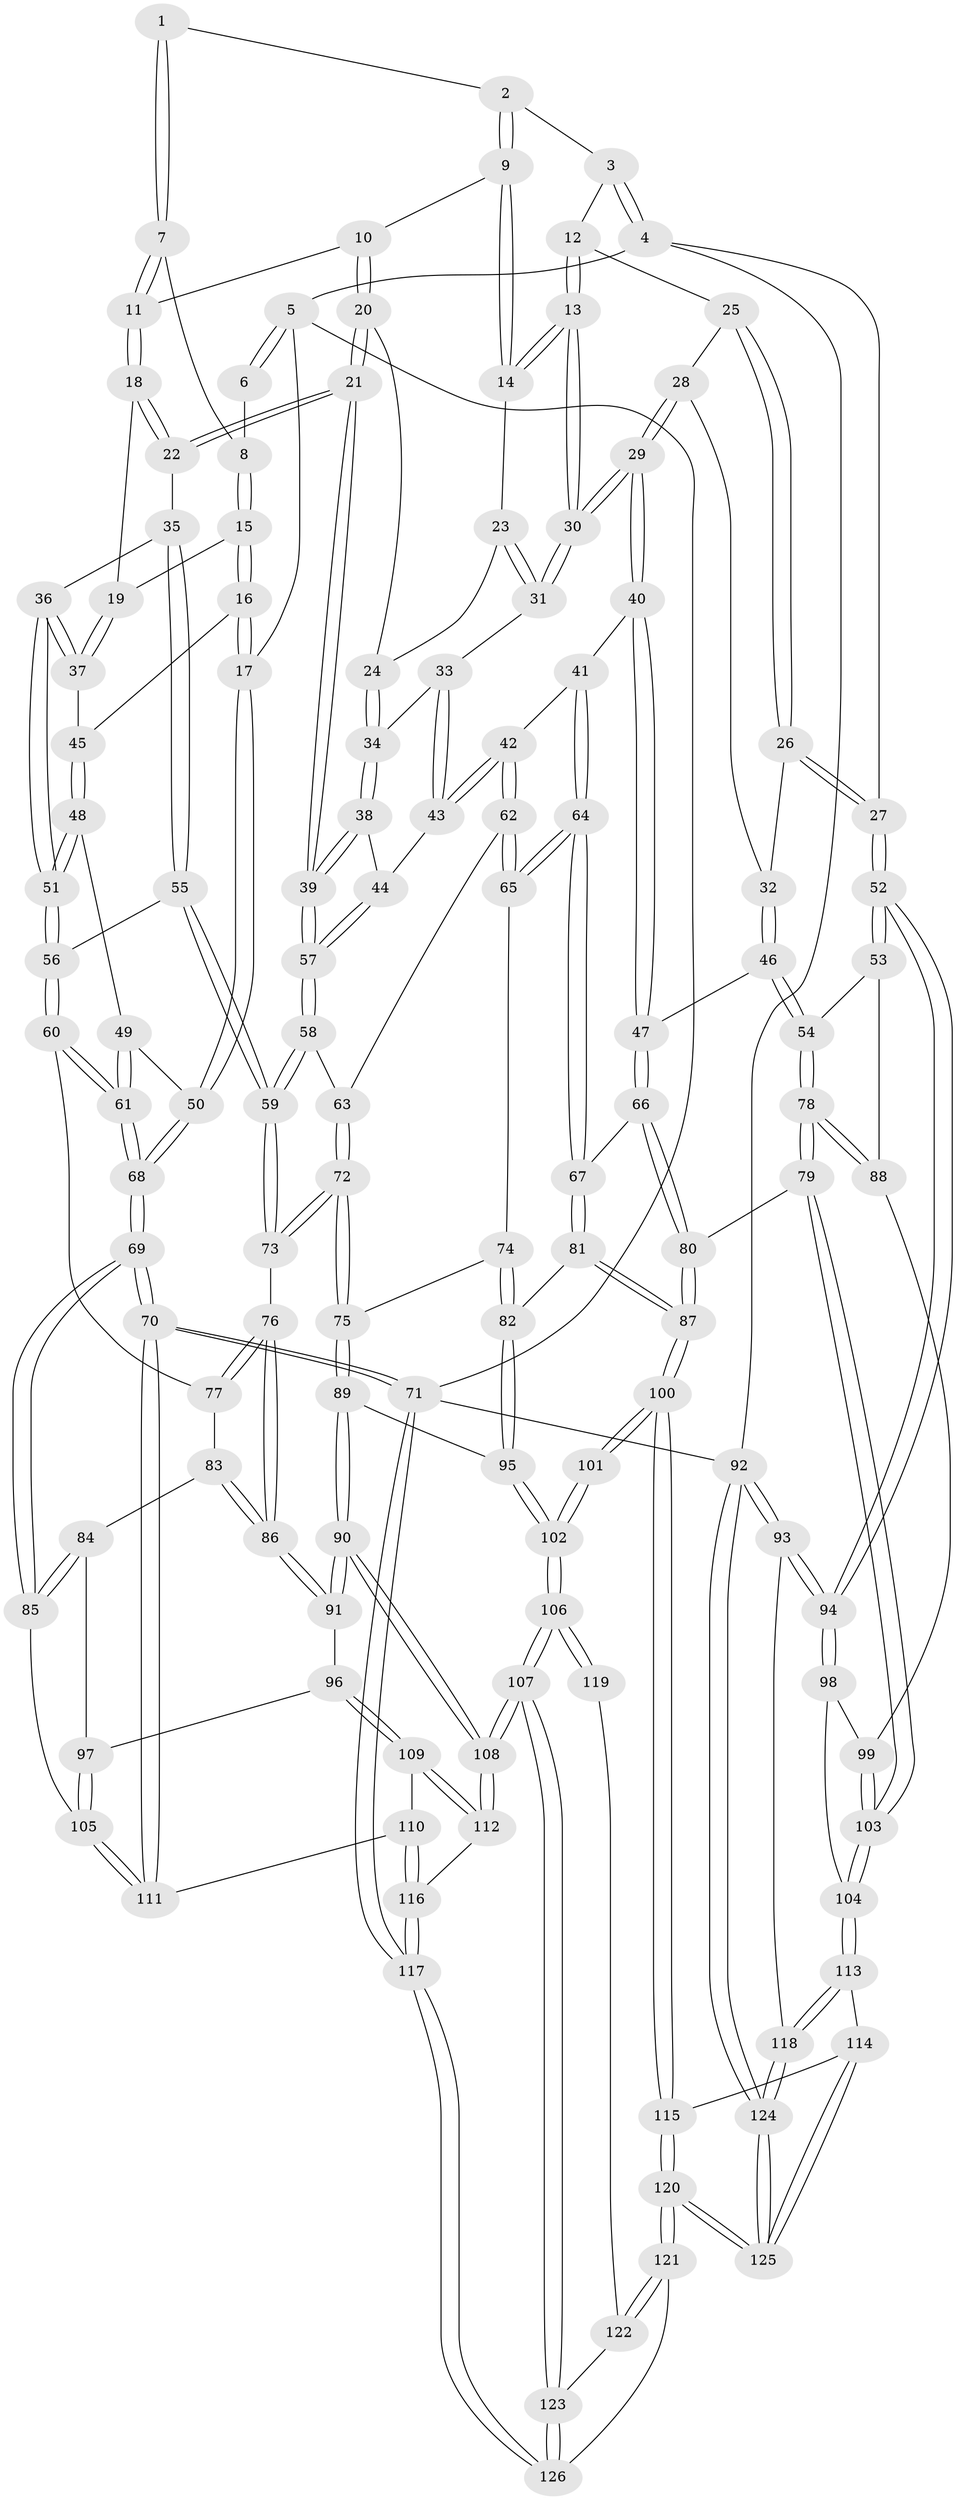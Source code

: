 // Generated by graph-tools (version 1.1) at 2025/27/03/09/25 03:27:04]
// undirected, 126 vertices, 312 edges
graph export_dot {
graph [start="1"]
  node [color=gray90,style=filled];
  1 [pos="+0.4612609170274366+0"];
  2 [pos="+0.543019454679553+0"];
  3 [pos="+0.7273453686668104+0"];
  4 [pos="+1+0"];
  5 [pos="+0+0"];
  6 [pos="+0.2490267467181024+0"];
  7 [pos="+0.304950058881181+0.09028345543112679"];
  8 [pos="+0.3017596626177608+0.08833753239368788"];
  9 [pos="+0.5311105160317995+0"];
  10 [pos="+0.3288563786939898+0.11472801357886615"];
  11 [pos="+0.32845409236885725+0.1146275302353033"];
  12 [pos="+0.7690110898992534+0.12928754646240048"];
  13 [pos="+0.701362476641398+0.18131751632915125"];
  14 [pos="+0.5402049237210463+0.07017677822249052"];
  15 [pos="+0.0021475830009352248+0.07165050110556083"];
  16 [pos="+0+0.0599787892900108"];
  17 [pos="+0+0"];
  18 [pos="+0.22755036727213362+0.2067682627869119"];
  19 [pos="+0.20911805719580873+0.2023279602509442"];
  20 [pos="+0.4004288674176811+0.2105097395027041"];
  21 [pos="+0.3538313063652272+0.28173659086397324"];
  22 [pos="+0.32916541801080906+0.2793684260445776"];
  23 [pos="+0.5217317126108987+0.11571950083236122"];
  24 [pos="+0.44997375081980406+0.18740369902427398"];
  25 [pos="+0.832055688185859+0.15155099529882116"];
  26 [pos="+1+0"];
  27 [pos="+1+0"];
  28 [pos="+0.8436037442715728+0.19898381269953472"];
  29 [pos="+0.7255369599738745+0.3182719254811387"];
  30 [pos="+0.6989440463323027+0.24710703477973842"];
  31 [pos="+0.5743427887725767+0.23905906282846362"];
  32 [pos="+0.9102186789033618+0.26245020345098435"];
  33 [pos="+0.5614981524768309+0.27436870370224026"];
  34 [pos="+0.5084299445402958+0.2836697675462554"];
  35 [pos="+0.2536738382468751+0.3410856650251688"];
  36 [pos="+0.20998149672650385+0.3438226647666336"];
  37 [pos="+0.1903122518018466+0.3212092872971724"];
  38 [pos="+0.500753952034132+0.29739256447802687"];
  39 [pos="+0.3738027172647515+0.3169729578226265"];
  40 [pos="+0.730589330775203+0.3730044165515055"];
  41 [pos="+0.6788269920004536+0.39424537190242215"];
  42 [pos="+0.6275574771041244+0.3955664166688877"];
  43 [pos="+0.6181965186108691+0.3888203645741641"];
  44 [pos="+0.5126022611307052+0.3635962874582893"];
  45 [pos="+0.13760531865793482+0.31792052889800065"];
  46 [pos="+0.8963156636727384+0.42943616463559553"];
  47 [pos="+0.8413629098386458+0.42214941183115795"];
  48 [pos="+0.10740529684870985+0.3990727924935591"];
  49 [pos="+0.06916473209052207+0.38732554019688925"];
  50 [pos="+0+0.03125935795093744"];
  51 [pos="+0.15548830274024936+0.44786199435601864"];
  52 [pos="+1+0.46232032117563887"];
  53 [pos="+0.9853786742475165+0.4628638183199244"];
  54 [pos="+0.9308323736868633+0.4518397923912773"];
  55 [pos="+0.2783370744716255+0.4744837303553648"];
  56 [pos="+0.1560938240119471+0.4495190355751464"];
  57 [pos="+0.3993486519836997+0.40668559715698366"];
  58 [pos="+0.3973942752392537+0.41767877627288863"];
  59 [pos="+0.3295766105306164+0.5041426675342905"];
  60 [pos="+0.10635692255613466+0.5345796061576955"];
  61 [pos="+0+0.5535430724031752"];
  62 [pos="+0.5398875147754061+0.491001953388468"];
  63 [pos="+0.5367851222487696+0.49026111865246685"];
  64 [pos="+0.6593457706705517+0.5632170780396636"];
  65 [pos="+0.551088446676442+0.5431024417496992"];
  66 [pos="+0.7267249200832278+0.5859998212176573"];
  67 [pos="+0.6643821400770674+0.5714031798248259"];
  68 [pos="+0+0.6106042895025205"];
  69 [pos="+0+0.6170811167350827"];
  70 [pos="+0+1"];
  71 [pos="+0+1"];
  72 [pos="+0.3850358356805911+0.5747349284780591"];
  73 [pos="+0.3320561846683113+0.5311249515437485"];
  74 [pos="+0.545896352768927+0.5559145168063958"];
  75 [pos="+0.4177074043035841+0.614352866755904"];
  76 [pos="+0.3315162785454999+0.5316987355524961"];
  77 [pos="+0.12089005194109109+0.5533216816385969"];
  78 [pos="+0.8227374257553347+0.6671102178764967"];
  79 [pos="+0.8125184206906221+0.6779386074850927"];
  80 [pos="+0.7793177417879738+0.6835657326645261"];
  81 [pos="+0.6156338309334907+0.6738663496083693"];
  82 [pos="+0.569584981259448+0.6604013625507912"];
  83 [pos="+0.12672514036962054+0.5632480868428562"];
  84 [pos="+0.1182529433106874+0.6604792688922455"];
  85 [pos="+0.02414211434252259+0.709686441865706"];
  86 [pos="+0.25023094364930243+0.6335159528711779"];
  87 [pos="+0.6898236063044165+0.7670341192137778"];
  88 [pos="+0.9481445264967823+0.6696877507422843"];
  89 [pos="+0.4321081482793139+0.666874014510529"];
  90 [pos="+0.3591306180958221+0.7497004062248969"];
  91 [pos="+0.2444837151246887+0.66928194249621"];
  92 [pos="+1+1"];
  93 [pos="+1+0.9146080763715972"];
  94 [pos="+1+0.7667836519390424"];
  95 [pos="+0.49166481200379686+0.6921356666409186"];
  96 [pos="+0.21485335940736794+0.6951875842071296"];
  97 [pos="+0.1975979196017729+0.6955486124251932"];
  98 [pos="+0.9722583800134647+0.708611588440152"];
  99 [pos="+0.9667203027516913+0.7050495107435484"];
  100 [pos="+0.6797483739172663+0.82561094880059"];
  101 [pos="+0.6739604231184101+0.8278588069622862"];
  102 [pos="+0.5024097167165329+0.7371079680866116"];
  103 [pos="+0.8701671237089896+0.7404412768355434"];
  104 [pos="+0.9043073163310287+0.854490094710318"];
  105 [pos="+0.08365165333770919+0.7775845926295776"];
  106 [pos="+0.4558445974404253+0.8871627600939178"];
  107 [pos="+0.40780136191994776+0.9179044013657768"];
  108 [pos="+0.35753457086089296+0.8724388882720687"];
  109 [pos="+0.21541868193882527+0.7663378558199306"];
  110 [pos="+0.12483756757209188+0.83587236505107"];
  111 [pos="+0.0975828426598724+0.819055202685939"];
  112 [pos="+0.32061413490240853+0.870203078658991"];
  113 [pos="+0.9058781090824386+0.8700585955252633"];
  114 [pos="+0.9042896550999314+0.8704988534921113"];
  115 [pos="+0.7479836027837665+0.8850343074190337"];
  116 [pos="+0.17377831072699843+0.9151242277304052"];
  117 [pos="+0+1"];
  118 [pos="+0.9285211699224941+0.8788908970088883"];
  119 [pos="+0.6470417397408185+0.8452718465983755"];
  120 [pos="+0.7442038718823659+1"];
  121 [pos="+0.5769229305553217+1"];
  122 [pos="+0.6279440509693398+0.9052899156317722"];
  123 [pos="+0.42400418435981446+1"];
  124 [pos="+0.871383846288851+1"];
  125 [pos="+0.7454257562061962+1"];
  126 [pos="+0.42814650485857475+1"];
  1 -- 2;
  1 -- 7;
  1 -- 7;
  2 -- 3;
  2 -- 9;
  2 -- 9;
  3 -- 4;
  3 -- 4;
  3 -- 12;
  4 -- 5;
  4 -- 27;
  4 -- 92;
  5 -- 6;
  5 -- 6;
  5 -- 17;
  5 -- 71;
  6 -- 8;
  7 -- 8;
  7 -- 11;
  7 -- 11;
  8 -- 15;
  8 -- 15;
  9 -- 10;
  9 -- 14;
  9 -- 14;
  10 -- 11;
  10 -- 20;
  10 -- 20;
  11 -- 18;
  11 -- 18;
  12 -- 13;
  12 -- 13;
  12 -- 25;
  13 -- 14;
  13 -- 14;
  13 -- 30;
  13 -- 30;
  14 -- 23;
  15 -- 16;
  15 -- 16;
  15 -- 19;
  16 -- 17;
  16 -- 17;
  16 -- 45;
  17 -- 50;
  17 -- 50;
  18 -- 19;
  18 -- 22;
  18 -- 22;
  19 -- 37;
  19 -- 37;
  20 -- 21;
  20 -- 21;
  20 -- 24;
  21 -- 22;
  21 -- 22;
  21 -- 39;
  21 -- 39;
  22 -- 35;
  23 -- 24;
  23 -- 31;
  23 -- 31;
  24 -- 34;
  24 -- 34;
  25 -- 26;
  25 -- 26;
  25 -- 28;
  26 -- 27;
  26 -- 27;
  26 -- 32;
  27 -- 52;
  27 -- 52;
  28 -- 29;
  28 -- 29;
  28 -- 32;
  29 -- 30;
  29 -- 30;
  29 -- 40;
  29 -- 40;
  30 -- 31;
  30 -- 31;
  31 -- 33;
  32 -- 46;
  32 -- 46;
  33 -- 34;
  33 -- 43;
  33 -- 43;
  34 -- 38;
  34 -- 38;
  35 -- 36;
  35 -- 55;
  35 -- 55;
  36 -- 37;
  36 -- 37;
  36 -- 51;
  36 -- 51;
  37 -- 45;
  38 -- 39;
  38 -- 39;
  38 -- 44;
  39 -- 57;
  39 -- 57;
  40 -- 41;
  40 -- 47;
  40 -- 47;
  41 -- 42;
  41 -- 64;
  41 -- 64;
  42 -- 43;
  42 -- 43;
  42 -- 62;
  42 -- 62;
  43 -- 44;
  44 -- 57;
  44 -- 57;
  45 -- 48;
  45 -- 48;
  46 -- 47;
  46 -- 54;
  46 -- 54;
  47 -- 66;
  47 -- 66;
  48 -- 49;
  48 -- 51;
  48 -- 51;
  49 -- 50;
  49 -- 61;
  49 -- 61;
  50 -- 68;
  50 -- 68;
  51 -- 56;
  51 -- 56;
  52 -- 53;
  52 -- 53;
  52 -- 94;
  52 -- 94;
  53 -- 54;
  53 -- 88;
  54 -- 78;
  54 -- 78;
  55 -- 56;
  55 -- 59;
  55 -- 59;
  56 -- 60;
  56 -- 60;
  57 -- 58;
  57 -- 58;
  58 -- 59;
  58 -- 59;
  58 -- 63;
  59 -- 73;
  59 -- 73;
  60 -- 61;
  60 -- 61;
  60 -- 77;
  61 -- 68;
  61 -- 68;
  62 -- 63;
  62 -- 65;
  62 -- 65;
  63 -- 72;
  63 -- 72;
  64 -- 65;
  64 -- 65;
  64 -- 67;
  64 -- 67;
  65 -- 74;
  66 -- 67;
  66 -- 80;
  66 -- 80;
  67 -- 81;
  67 -- 81;
  68 -- 69;
  68 -- 69;
  69 -- 70;
  69 -- 70;
  69 -- 85;
  69 -- 85;
  70 -- 71;
  70 -- 71;
  70 -- 111;
  70 -- 111;
  71 -- 117;
  71 -- 117;
  71 -- 92;
  72 -- 73;
  72 -- 73;
  72 -- 75;
  72 -- 75;
  73 -- 76;
  74 -- 75;
  74 -- 82;
  74 -- 82;
  75 -- 89;
  75 -- 89;
  76 -- 77;
  76 -- 77;
  76 -- 86;
  76 -- 86;
  77 -- 83;
  78 -- 79;
  78 -- 79;
  78 -- 88;
  78 -- 88;
  79 -- 80;
  79 -- 103;
  79 -- 103;
  80 -- 87;
  80 -- 87;
  81 -- 82;
  81 -- 87;
  81 -- 87;
  82 -- 95;
  82 -- 95;
  83 -- 84;
  83 -- 86;
  83 -- 86;
  84 -- 85;
  84 -- 85;
  84 -- 97;
  85 -- 105;
  86 -- 91;
  86 -- 91;
  87 -- 100;
  87 -- 100;
  88 -- 99;
  89 -- 90;
  89 -- 90;
  89 -- 95;
  90 -- 91;
  90 -- 91;
  90 -- 108;
  90 -- 108;
  91 -- 96;
  92 -- 93;
  92 -- 93;
  92 -- 124;
  92 -- 124;
  93 -- 94;
  93 -- 94;
  93 -- 118;
  94 -- 98;
  94 -- 98;
  95 -- 102;
  95 -- 102;
  96 -- 97;
  96 -- 109;
  96 -- 109;
  97 -- 105;
  97 -- 105;
  98 -- 99;
  98 -- 104;
  99 -- 103;
  99 -- 103;
  100 -- 101;
  100 -- 101;
  100 -- 115;
  100 -- 115;
  101 -- 102;
  101 -- 102;
  102 -- 106;
  102 -- 106;
  103 -- 104;
  103 -- 104;
  104 -- 113;
  104 -- 113;
  105 -- 111;
  105 -- 111;
  106 -- 107;
  106 -- 107;
  106 -- 119;
  106 -- 119;
  107 -- 108;
  107 -- 108;
  107 -- 123;
  107 -- 123;
  108 -- 112;
  108 -- 112;
  109 -- 110;
  109 -- 112;
  109 -- 112;
  110 -- 111;
  110 -- 116;
  110 -- 116;
  112 -- 116;
  113 -- 114;
  113 -- 118;
  113 -- 118;
  114 -- 115;
  114 -- 125;
  114 -- 125;
  115 -- 120;
  115 -- 120;
  116 -- 117;
  116 -- 117;
  117 -- 126;
  117 -- 126;
  118 -- 124;
  118 -- 124;
  119 -- 122;
  120 -- 121;
  120 -- 121;
  120 -- 125;
  120 -- 125;
  121 -- 122;
  121 -- 122;
  121 -- 126;
  122 -- 123;
  123 -- 126;
  123 -- 126;
  124 -- 125;
  124 -- 125;
}
